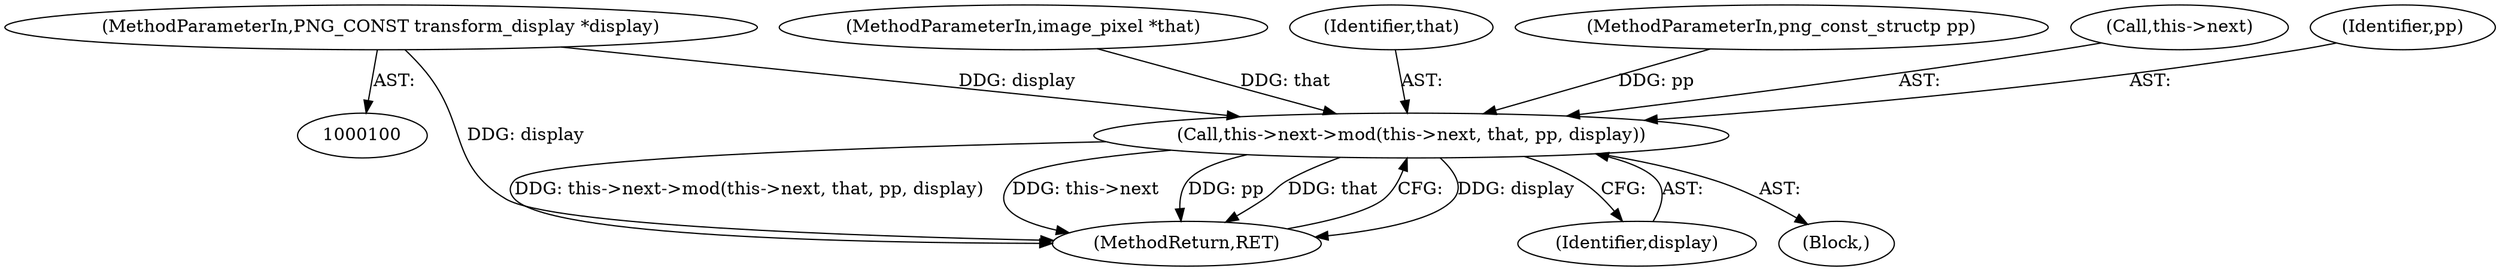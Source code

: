 digraph "0_Android_9d4853418ab2f754c2b63e091c29c5529b8b86ca_80@pointer" {
"1000104" [label="(MethodParameterIn,PNG_CONST transform_display *display)"];
"1000166" [label="(Call,this->next->mod(this->next, that, pp, display))"];
"1000102" [label="(MethodParameterIn,image_pixel *that)"];
"1000173" [label="(MethodReturn,RET)"];
"1000166" [label="(Call,this->next->mod(this->next, that, pp, display))"];
"1000170" [label="(Identifier,that)"];
"1000172" [label="(Identifier,display)"];
"1000103" [label="(MethodParameterIn,png_const_structp pp)"];
"1000105" [label="(Block,)"];
"1000167" [label="(Call,this->next)"];
"1000104" [label="(MethodParameterIn,PNG_CONST transform_display *display)"];
"1000171" [label="(Identifier,pp)"];
"1000104" -> "1000100"  [label="AST: "];
"1000104" -> "1000173"  [label="DDG: display"];
"1000104" -> "1000166"  [label="DDG: display"];
"1000166" -> "1000105"  [label="AST: "];
"1000166" -> "1000172"  [label="CFG: "];
"1000167" -> "1000166"  [label="AST: "];
"1000170" -> "1000166"  [label="AST: "];
"1000171" -> "1000166"  [label="AST: "];
"1000172" -> "1000166"  [label="AST: "];
"1000173" -> "1000166"  [label="CFG: "];
"1000166" -> "1000173"  [label="DDG: display"];
"1000166" -> "1000173"  [label="DDG: this->next->mod(this->next, that, pp, display)"];
"1000166" -> "1000173"  [label="DDG: this->next"];
"1000166" -> "1000173"  [label="DDG: pp"];
"1000166" -> "1000173"  [label="DDG: that"];
"1000102" -> "1000166"  [label="DDG: that"];
"1000103" -> "1000166"  [label="DDG: pp"];
}

